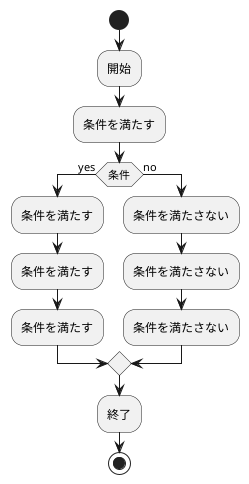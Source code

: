 @startuml
' フローチャート
start
:開始;

:条件を満たす;

if (条件) then (yes)
  :条件を満たす;
  :条件を満たす;
  :条件を満たす;
else (no)
  :条件を満たさない;
  :条件を満たさない;
  :条件を満たさない;

endif
:終了;
stop
@enduml